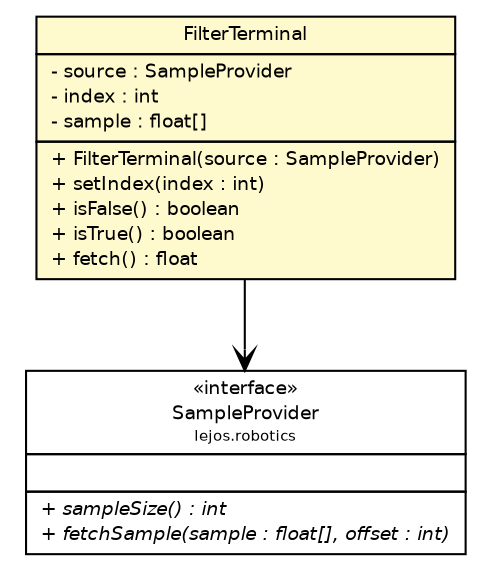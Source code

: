 #!/usr/local/bin/dot
#
# Class diagram 
# Generated by UMLGraph version R5_6-24-gf6e263 (http://www.umlgraph.org/)
#

digraph G {
	edge [fontname="Helvetica",fontsize=10,labelfontname="Helvetica",labelfontsize=10];
	node [fontname="Helvetica",fontsize=10,shape=plaintext];
	nodesep=0.25;
	ranksep=0.5;
	// lejos.robotics.SampleProvider
	c2871 [label=<<table title="lejos.robotics.SampleProvider" border="0" cellborder="1" cellspacing="0" cellpadding="2" port="p" href="../SampleProvider.html">
		<tr><td><table border="0" cellspacing="0" cellpadding="1">
<tr><td align="center" balign="center"> &#171;interface&#187; </td></tr>
<tr><td align="center" balign="center"> SampleProvider </td></tr>
<tr><td align="center" balign="center"><font point-size="7.0"> lejos.robotics </font></td></tr>
		</table></td></tr>
		<tr><td><table border="0" cellspacing="0" cellpadding="1">
<tr><td align="left" balign="left">  </td></tr>
		</table></td></tr>
		<tr><td><table border="0" cellspacing="0" cellpadding="1">
<tr><td align="left" balign="left"><font face="Helvetica-Oblique" point-size="9.0"> + sampleSize() : int </font></td></tr>
<tr><td align="left" balign="left"><font face="Helvetica-Oblique" point-size="9.0"> + fetchSample(sample : float[], offset : int) </font></td></tr>
		</table></td></tr>
		</table>>, URL="../SampleProvider.html", fontname="Helvetica", fontcolor="black", fontsize=9.0];
	// lejos.robotics.filter.FilterTerminal
	c2879 [label=<<table title="lejos.robotics.filter.FilterTerminal" border="0" cellborder="1" cellspacing="0" cellpadding="2" port="p" bgcolor="lemonChiffon" href="./FilterTerminal.html">
		<tr><td><table border="0" cellspacing="0" cellpadding="1">
<tr><td align="center" balign="center"> FilterTerminal </td></tr>
		</table></td></tr>
		<tr><td><table border="0" cellspacing="0" cellpadding="1">
<tr><td align="left" balign="left"> - source : SampleProvider </td></tr>
<tr><td align="left" balign="left"> - index : int </td></tr>
<tr><td align="left" balign="left"> - sample : float[] </td></tr>
		</table></td></tr>
		<tr><td><table border="0" cellspacing="0" cellpadding="1">
<tr><td align="left" balign="left"> + FilterTerminal(source : SampleProvider) </td></tr>
<tr><td align="left" balign="left"> + setIndex(index : int) </td></tr>
<tr><td align="left" balign="left"> + isFalse() : boolean </td></tr>
<tr><td align="left" balign="left"> + isTrue() : boolean </td></tr>
<tr><td align="left" balign="left"> + fetch() : float </td></tr>
		</table></td></tr>
		</table>>, URL="./FilterTerminal.html", fontname="Helvetica", fontcolor="black", fontsize=9.0];
	// lejos.robotics.filter.FilterTerminal NAVASSOC lejos.robotics.SampleProvider
	c2879:p -> c2871:p [taillabel="", label="", headlabel="", fontname="Helvetica", fontcolor="black", fontsize=10.0, color="black", arrowhead=open];
}

